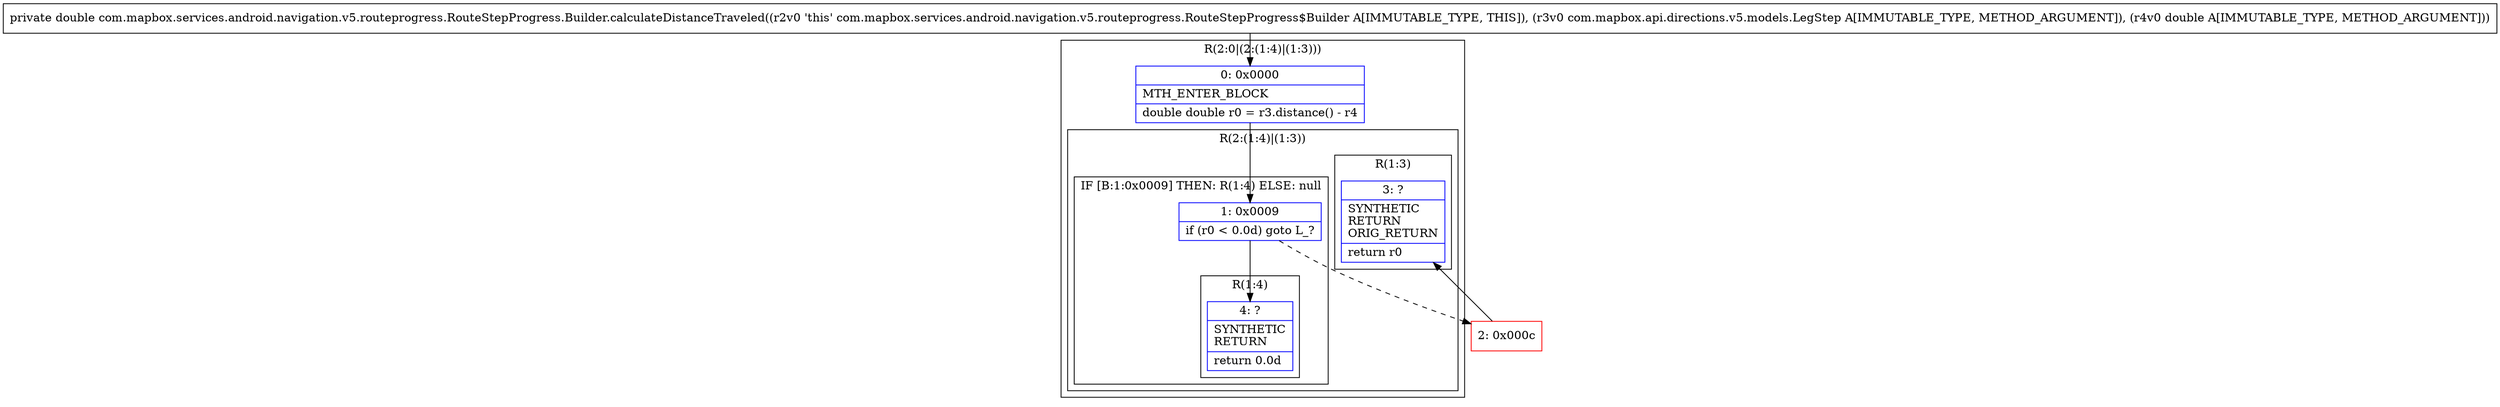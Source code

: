 digraph "CFG forcom.mapbox.services.android.navigation.v5.routeprogress.RouteStepProgress.Builder.calculateDistanceTraveled(Lcom\/mapbox\/api\/directions\/v5\/models\/LegStep;D)D" {
subgraph cluster_Region_795151288 {
label = "R(2:0|(2:(1:4)|(1:3)))";
node [shape=record,color=blue];
Node_0 [shape=record,label="{0\:\ 0x0000|MTH_ENTER_BLOCK\l|double double r0 = r3.distance() \- r4\l}"];
subgraph cluster_Region_1088166956 {
label = "R(2:(1:4)|(1:3))";
node [shape=record,color=blue];
subgraph cluster_IfRegion_592322703 {
label = "IF [B:1:0x0009] THEN: R(1:4) ELSE: null";
node [shape=record,color=blue];
Node_1 [shape=record,label="{1\:\ 0x0009|if (r0 \< 0.0d) goto L_?\l}"];
subgraph cluster_Region_1941835911 {
label = "R(1:4)";
node [shape=record,color=blue];
Node_4 [shape=record,label="{4\:\ ?|SYNTHETIC\lRETURN\l|return 0.0d\l}"];
}
}
subgraph cluster_Region_815083095 {
label = "R(1:3)";
node [shape=record,color=blue];
Node_3 [shape=record,label="{3\:\ ?|SYNTHETIC\lRETURN\lORIG_RETURN\l|return r0\l}"];
}
}
}
Node_2 [shape=record,color=red,label="{2\:\ 0x000c}"];
MethodNode[shape=record,label="{private double com.mapbox.services.android.navigation.v5.routeprogress.RouteStepProgress.Builder.calculateDistanceTraveled((r2v0 'this' com.mapbox.services.android.navigation.v5.routeprogress.RouteStepProgress$Builder A[IMMUTABLE_TYPE, THIS]), (r3v0 com.mapbox.api.directions.v5.models.LegStep A[IMMUTABLE_TYPE, METHOD_ARGUMENT]), (r4v0 double A[IMMUTABLE_TYPE, METHOD_ARGUMENT])) }"];
MethodNode -> Node_0;
Node_0 -> Node_1;
Node_1 -> Node_2[style=dashed];
Node_1 -> Node_4;
Node_2 -> Node_3;
}

